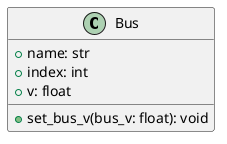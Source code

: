 @startuml Bus
class Bus {
    +name: str
    +index: int
    +v: float
    +set_bus_v(bus_v: float): void
}
@enduml


@startuml Component
class Component {
    +Resistor: Component
    +Load: Component
    +VoltageSource: Component
}
@enduml


@startuml Circuit
class Circuit {
    +name: str
    +i: float
    +table: list[str]
    +components: dict{str: component_object}
    +buses: {str: bus_object}
    +add_bus(name: str, index: int, voltage: float): void
    +add_resistor(name: str, r: float, bus1: str, bus2: str): void
    +add_load(name: str, power: float, bus1: str, bus2: str): void
    +add_voltage_source(name: str, v: float, bus: str): void
    +calc_i(): void
    +check_bus_names(index: int, name: str): void
}
@enduml


@startuml Solution
class Solution {
    +name: str
    +circuit: Circuit
    +do_power_flow(): void
    +print_nodal_voltages(): void
}
@enduml

